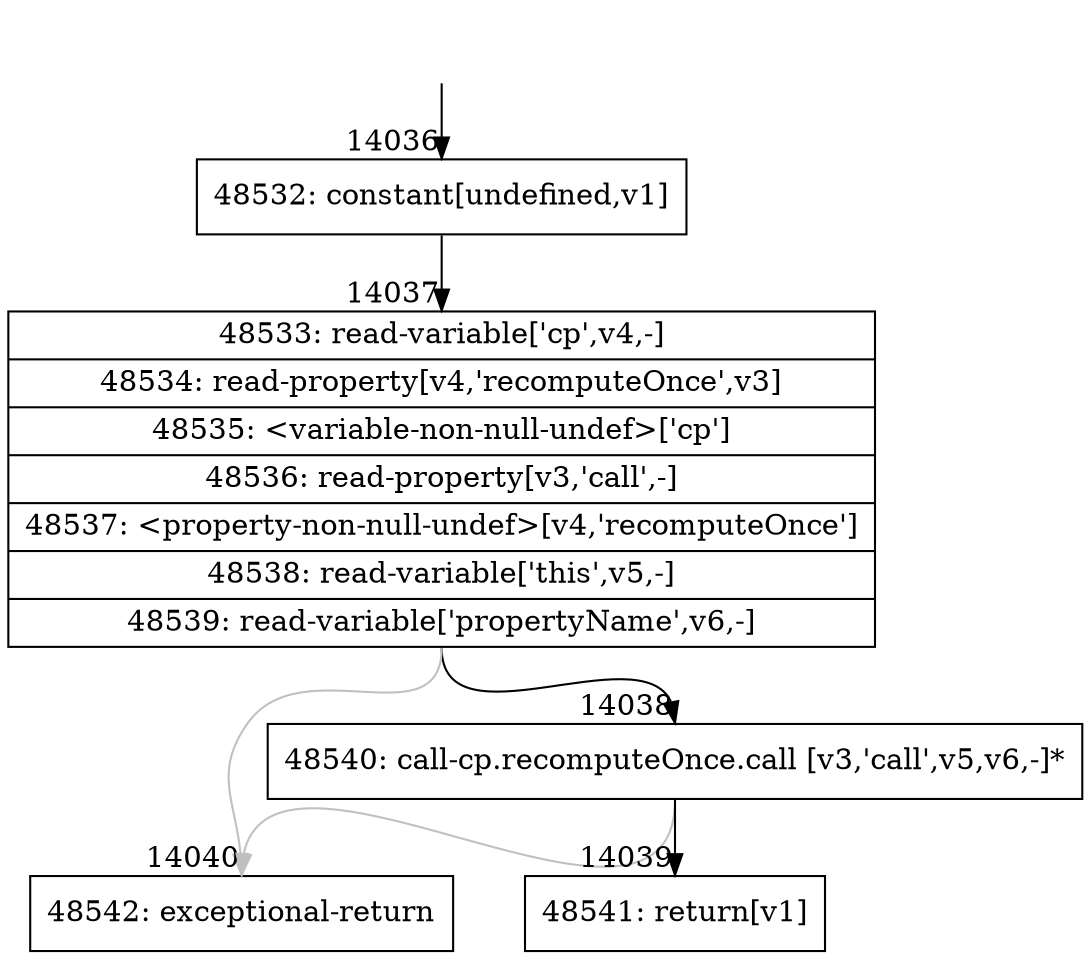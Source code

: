 digraph {
rankdir="TD"
BB_entry1162[shape=none,label=""];
BB_entry1162 -> BB14036 [tailport=s, headport=n, headlabel="    14036"]
BB14036 [shape=record label="{48532: constant[undefined,v1]}" ] 
BB14036 -> BB14037 [tailport=s, headport=n, headlabel="      14037"]
BB14037 [shape=record label="{48533: read-variable['cp',v4,-]|48534: read-property[v4,'recomputeOnce',v3]|48535: \<variable-non-null-undef\>['cp']|48536: read-property[v3,'call',-]|48537: \<property-non-null-undef\>[v4,'recomputeOnce']|48538: read-variable['this',v5,-]|48539: read-variable['propertyName',v6,-]}" ] 
BB14037 -> BB14038 [tailport=s, headport=n, headlabel="      14038"]
BB14037 -> BB14040 [tailport=s, headport=n, color=gray, headlabel="      14040"]
BB14038 [shape=record label="{48540: call-cp.recomputeOnce.call [v3,'call',v5,v6,-]*}" ] 
BB14038 -> BB14039 [tailport=s, headport=n, headlabel="      14039"]
BB14038 -> BB14040 [tailport=s, headport=n, color=gray]
BB14039 [shape=record label="{48541: return[v1]}" ] 
BB14040 [shape=record label="{48542: exceptional-return}" ] 
//#$~ 26008
}
